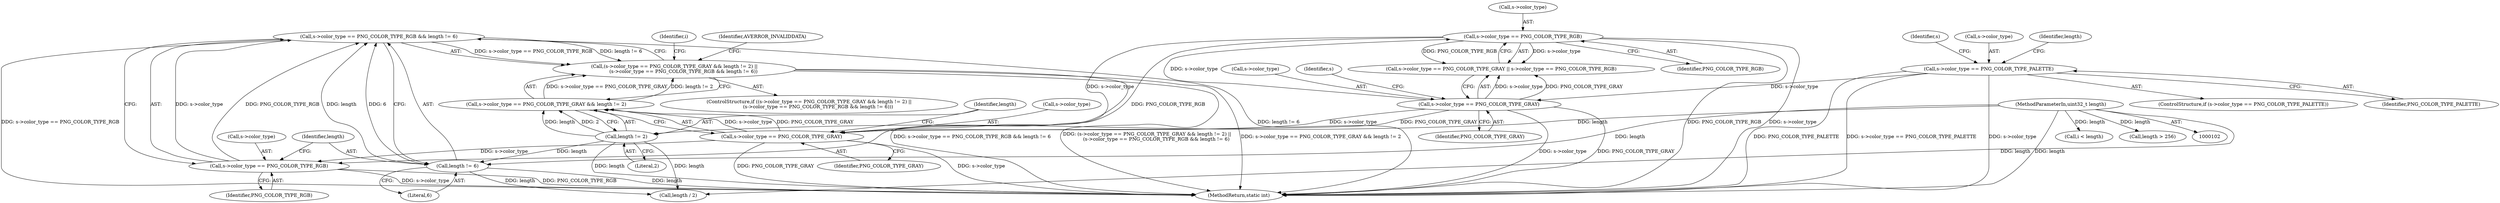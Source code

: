 digraph "1_FFmpeg_e477f09d0b3619f3d29173b2cd593e17e2d1978e_0@del" {
"1000188" [label="(Call,s->color_type == PNG_COLOR_TYPE_RGB && length != 6)"];
"1000189" [label="(Call,s->color_type == PNG_COLOR_TYPE_RGB)"];
"1000180" [label="(Call,s->color_type == PNG_COLOR_TYPE_GRAY)"];
"1000171" [label="(Call,s->color_type == PNG_COLOR_TYPE_RGB)"];
"1000166" [label="(Call,s->color_type == PNG_COLOR_TYPE_GRAY)"];
"1000110" [label="(Call,s->color_type == PNG_COLOR_TYPE_PALETTE)"];
"1000194" [label="(Call,length != 6)"];
"1000185" [label="(Call,length != 2)"];
"1000105" [label="(MethodParameterIn,uint32_t length)"];
"1000178" [label="(Call,(s->color_type == PNG_COLOR_TYPE_GRAY && length != 2) ||\n            (s->color_type == PNG_COLOR_TYPE_RGB && length != 6))"];
"1000185" [label="(Call,length != 2)"];
"1000187" [label="(Literal,2)"];
"1000198" [label="(Identifier,AVERROR_INVALIDDATA)"];
"1000171" [label="(Call,s->color_type == PNG_COLOR_TYPE_RGB)"];
"1000111" [label="(Call,s->color_type)"];
"1000109" [label="(ControlStructure,if (s->color_type == PNG_COLOR_TYPE_PALETTE))"];
"1000178" [label="(Call,(s->color_type == PNG_COLOR_TYPE_GRAY && length != 2) ||\n            (s->color_type == PNG_COLOR_TYPE_RGB && length != 6))"];
"1000190" [label="(Call,s->color_type)"];
"1000184" [label="(Identifier,PNG_COLOR_TYPE_GRAY)"];
"1000133" [label="(Call,i < length)"];
"1000165" [label="(Call,s->color_type == PNG_COLOR_TYPE_GRAY || s->color_type == PNG_COLOR_TYPE_RGB)"];
"1000189" [label="(Call,s->color_type == PNG_COLOR_TYPE_RGB)"];
"1000196" [label="(Literal,6)"];
"1000193" [label="(Identifier,PNG_COLOR_TYPE_RGB)"];
"1000119" [label="(Identifier,length)"];
"1000188" [label="(Call,s->color_type == PNG_COLOR_TYPE_RGB && length != 6)"];
"1000110" [label="(Call,s->color_type == PNG_COLOR_TYPE_PALETTE)"];
"1000181" [label="(Call,s->color_type)"];
"1000205" [label="(Call,length / 2)"];
"1000114" [label="(Identifier,PNG_COLOR_TYPE_PALETTE)"];
"1000170" [label="(Identifier,PNG_COLOR_TYPE_GRAY)"];
"1000195" [label="(Identifier,length)"];
"1000179" [label="(Call,s->color_type == PNG_COLOR_TYPE_GRAY && length != 2)"];
"1000166" [label="(Call,s->color_type == PNG_COLOR_TYPE_GRAY)"];
"1000118" [label="(Call,length > 256)"];
"1000173" [label="(Identifier,s)"];
"1000172" [label="(Call,s->color_type)"];
"1000177" [label="(ControlStructure,if ((s->color_type == PNG_COLOR_TYPE_GRAY && length != 2) ||\n            (s->color_type == PNG_COLOR_TYPE_RGB && length != 6)))"];
"1000194" [label="(Call,length != 6)"];
"1000186" [label="(Identifier,length)"];
"1000167" [label="(Call,s->color_type)"];
"1000105" [label="(MethodParameterIn,uint32_t length)"];
"1000201" [label="(Identifier,i)"];
"1000175" [label="(Identifier,PNG_COLOR_TYPE_RGB)"];
"1000263" [label="(MethodReturn,static int)"];
"1000180" [label="(Call,s->color_type == PNG_COLOR_TYPE_GRAY)"];
"1000168" [label="(Identifier,s)"];
"1000188" -> "1000178"  [label="AST: "];
"1000188" -> "1000189"  [label="CFG: "];
"1000188" -> "1000194"  [label="CFG: "];
"1000189" -> "1000188"  [label="AST: "];
"1000194" -> "1000188"  [label="AST: "];
"1000178" -> "1000188"  [label="CFG: "];
"1000188" -> "1000263"  [label="DDG: length != 6"];
"1000188" -> "1000263"  [label="DDG: s->color_type == PNG_COLOR_TYPE_RGB"];
"1000188" -> "1000178"  [label="DDG: s->color_type == PNG_COLOR_TYPE_RGB"];
"1000188" -> "1000178"  [label="DDG: length != 6"];
"1000189" -> "1000188"  [label="DDG: s->color_type"];
"1000189" -> "1000188"  [label="DDG: PNG_COLOR_TYPE_RGB"];
"1000194" -> "1000188"  [label="DDG: length"];
"1000194" -> "1000188"  [label="DDG: 6"];
"1000189" -> "1000193"  [label="CFG: "];
"1000190" -> "1000189"  [label="AST: "];
"1000193" -> "1000189"  [label="AST: "];
"1000195" -> "1000189"  [label="CFG: "];
"1000189" -> "1000263"  [label="DDG: s->color_type"];
"1000189" -> "1000263"  [label="DDG: PNG_COLOR_TYPE_RGB"];
"1000180" -> "1000189"  [label="DDG: s->color_type"];
"1000171" -> "1000189"  [label="DDG: PNG_COLOR_TYPE_RGB"];
"1000180" -> "1000179"  [label="AST: "];
"1000180" -> "1000184"  [label="CFG: "];
"1000181" -> "1000180"  [label="AST: "];
"1000184" -> "1000180"  [label="AST: "];
"1000186" -> "1000180"  [label="CFG: "];
"1000179" -> "1000180"  [label="CFG: "];
"1000180" -> "1000263"  [label="DDG: s->color_type"];
"1000180" -> "1000263"  [label="DDG: PNG_COLOR_TYPE_GRAY"];
"1000180" -> "1000179"  [label="DDG: s->color_type"];
"1000180" -> "1000179"  [label="DDG: PNG_COLOR_TYPE_GRAY"];
"1000171" -> "1000180"  [label="DDG: s->color_type"];
"1000166" -> "1000180"  [label="DDG: s->color_type"];
"1000166" -> "1000180"  [label="DDG: PNG_COLOR_TYPE_GRAY"];
"1000171" -> "1000165"  [label="AST: "];
"1000171" -> "1000175"  [label="CFG: "];
"1000172" -> "1000171"  [label="AST: "];
"1000175" -> "1000171"  [label="AST: "];
"1000165" -> "1000171"  [label="CFG: "];
"1000171" -> "1000263"  [label="DDG: s->color_type"];
"1000171" -> "1000263"  [label="DDG: PNG_COLOR_TYPE_RGB"];
"1000171" -> "1000165"  [label="DDG: s->color_type"];
"1000171" -> "1000165"  [label="DDG: PNG_COLOR_TYPE_RGB"];
"1000166" -> "1000171"  [label="DDG: s->color_type"];
"1000166" -> "1000165"  [label="AST: "];
"1000166" -> "1000170"  [label="CFG: "];
"1000167" -> "1000166"  [label="AST: "];
"1000170" -> "1000166"  [label="AST: "];
"1000173" -> "1000166"  [label="CFG: "];
"1000165" -> "1000166"  [label="CFG: "];
"1000166" -> "1000263"  [label="DDG: s->color_type"];
"1000166" -> "1000263"  [label="DDG: PNG_COLOR_TYPE_GRAY"];
"1000166" -> "1000165"  [label="DDG: s->color_type"];
"1000166" -> "1000165"  [label="DDG: PNG_COLOR_TYPE_GRAY"];
"1000110" -> "1000166"  [label="DDG: s->color_type"];
"1000110" -> "1000109"  [label="AST: "];
"1000110" -> "1000114"  [label="CFG: "];
"1000111" -> "1000110"  [label="AST: "];
"1000114" -> "1000110"  [label="AST: "];
"1000119" -> "1000110"  [label="CFG: "];
"1000168" -> "1000110"  [label="CFG: "];
"1000110" -> "1000263"  [label="DDG: PNG_COLOR_TYPE_PALETTE"];
"1000110" -> "1000263"  [label="DDG: s->color_type == PNG_COLOR_TYPE_PALETTE"];
"1000110" -> "1000263"  [label="DDG: s->color_type"];
"1000194" -> "1000196"  [label="CFG: "];
"1000195" -> "1000194"  [label="AST: "];
"1000196" -> "1000194"  [label="AST: "];
"1000194" -> "1000263"  [label="DDG: length"];
"1000185" -> "1000194"  [label="DDG: length"];
"1000105" -> "1000194"  [label="DDG: length"];
"1000194" -> "1000205"  [label="DDG: length"];
"1000185" -> "1000179"  [label="AST: "];
"1000185" -> "1000187"  [label="CFG: "];
"1000186" -> "1000185"  [label="AST: "];
"1000187" -> "1000185"  [label="AST: "];
"1000179" -> "1000185"  [label="CFG: "];
"1000185" -> "1000263"  [label="DDG: length"];
"1000185" -> "1000179"  [label="DDG: length"];
"1000185" -> "1000179"  [label="DDG: 2"];
"1000105" -> "1000185"  [label="DDG: length"];
"1000185" -> "1000205"  [label="DDG: length"];
"1000105" -> "1000102"  [label="AST: "];
"1000105" -> "1000263"  [label="DDG: length"];
"1000105" -> "1000118"  [label="DDG: length"];
"1000105" -> "1000133"  [label="DDG: length"];
"1000105" -> "1000205"  [label="DDG: length"];
"1000178" -> "1000177"  [label="AST: "];
"1000178" -> "1000179"  [label="CFG: "];
"1000179" -> "1000178"  [label="AST: "];
"1000198" -> "1000178"  [label="CFG: "];
"1000201" -> "1000178"  [label="CFG: "];
"1000178" -> "1000263"  [label="DDG: s->color_type == PNG_COLOR_TYPE_RGB && length != 6"];
"1000178" -> "1000263"  [label="DDG: (s->color_type == PNG_COLOR_TYPE_GRAY && length != 2) ||\n            (s->color_type == PNG_COLOR_TYPE_RGB && length != 6)"];
"1000178" -> "1000263"  [label="DDG: s->color_type == PNG_COLOR_TYPE_GRAY && length != 2"];
"1000179" -> "1000178"  [label="DDG: s->color_type == PNG_COLOR_TYPE_GRAY"];
"1000179" -> "1000178"  [label="DDG: length != 2"];
}
